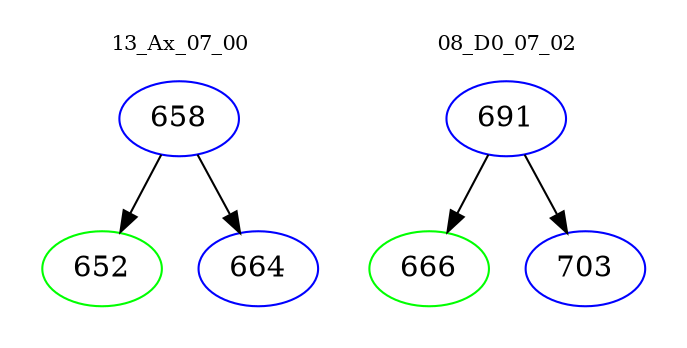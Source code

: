 digraph{
subgraph cluster_0 {
color = white
label = "13_Ax_07_00";
fontsize=10;
T0_658 [label="658", color="blue"]
T0_658 -> T0_652 [color="black"]
T0_652 [label="652", color="green"]
T0_658 -> T0_664 [color="black"]
T0_664 [label="664", color="blue"]
}
subgraph cluster_1 {
color = white
label = "08_D0_07_02";
fontsize=10;
T1_691 [label="691", color="blue"]
T1_691 -> T1_666 [color="black"]
T1_666 [label="666", color="green"]
T1_691 -> T1_703 [color="black"]
T1_703 [label="703", color="blue"]
}
}
